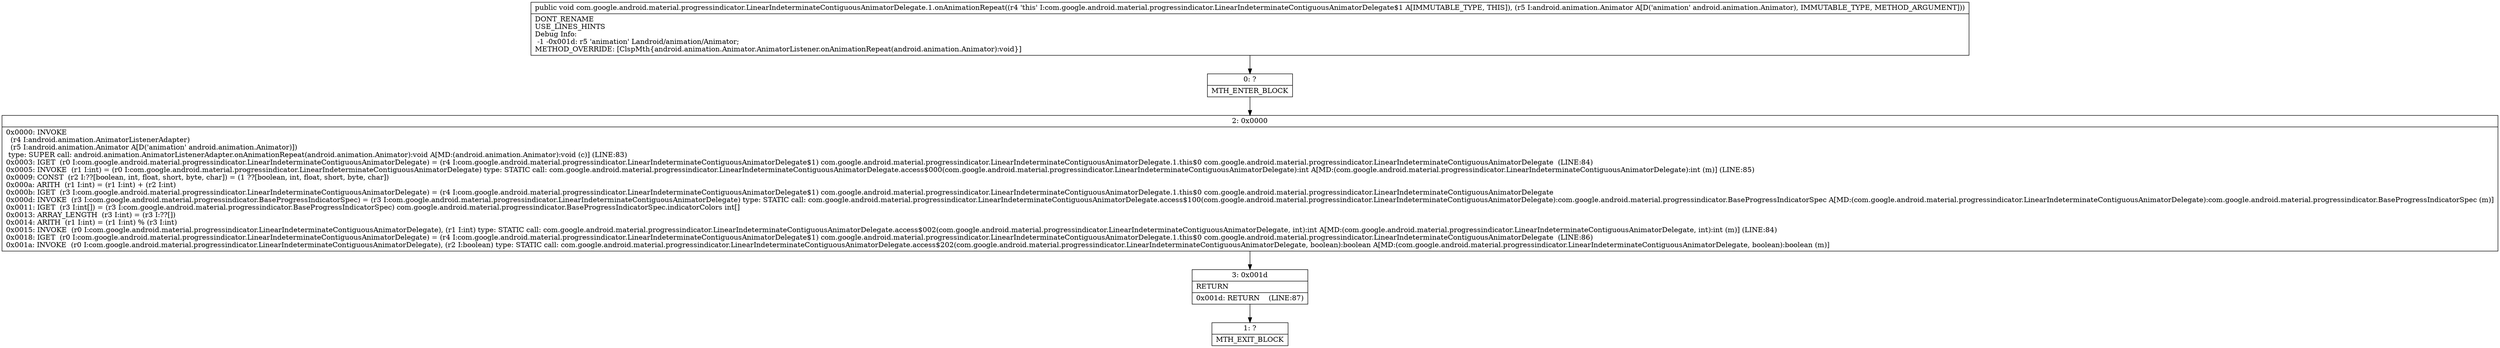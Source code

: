 digraph "CFG forcom.google.android.material.progressindicator.LinearIndeterminateContiguousAnimatorDelegate.1.onAnimationRepeat(Landroid\/animation\/Animator;)V" {
Node_0 [shape=record,label="{0\:\ ?|MTH_ENTER_BLOCK\l}"];
Node_2 [shape=record,label="{2\:\ 0x0000|0x0000: INVOKE  \l  (r4 I:android.animation.AnimatorListenerAdapter)\l  (r5 I:android.animation.Animator A[D('animation' android.animation.Animator)])\l type: SUPER call: android.animation.AnimatorListenerAdapter.onAnimationRepeat(android.animation.Animator):void A[MD:(android.animation.Animator):void (c)] (LINE:83)\l0x0003: IGET  (r0 I:com.google.android.material.progressindicator.LinearIndeterminateContiguousAnimatorDelegate) = (r4 I:com.google.android.material.progressindicator.LinearIndeterminateContiguousAnimatorDelegate$1) com.google.android.material.progressindicator.LinearIndeterminateContiguousAnimatorDelegate.1.this$0 com.google.android.material.progressindicator.LinearIndeterminateContiguousAnimatorDelegate  (LINE:84)\l0x0005: INVOKE  (r1 I:int) = (r0 I:com.google.android.material.progressindicator.LinearIndeterminateContiguousAnimatorDelegate) type: STATIC call: com.google.android.material.progressindicator.LinearIndeterminateContiguousAnimatorDelegate.access$000(com.google.android.material.progressindicator.LinearIndeterminateContiguousAnimatorDelegate):int A[MD:(com.google.android.material.progressindicator.LinearIndeterminateContiguousAnimatorDelegate):int (m)] (LINE:85)\l0x0009: CONST  (r2 I:??[boolean, int, float, short, byte, char]) = (1 ??[boolean, int, float, short, byte, char]) \l0x000a: ARITH  (r1 I:int) = (r1 I:int) + (r2 I:int) \l0x000b: IGET  (r3 I:com.google.android.material.progressindicator.LinearIndeterminateContiguousAnimatorDelegate) = (r4 I:com.google.android.material.progressindicator.LinearIndeterminateContiguousAnimatorDelegate$1) com.google.android.material.progressindicator.LinearIndeterminateContiguousAnimatorDelegate.1.this$0 com.google.android.material.progressindicator.LinearIndeterminateContiguousAnimatorDelegate \l0x000d: INVOKE  (r3 I:com.google.android.material.progressindicator.BaseProgressIndicatorSpec) = (r3 I:com.google.android.material.progressindicator.LinearIndeterminateContiguousAnimatorDelegate) type: STATIC call: com.google.android.material.progressindicator.LinearIndeterminateContiguousAnimatorDelegate.access$100(com.google.android.material.progressindicator.LinearIndeterminateContiguousAnimatorDelegate):com.google.android.material.progressindicator.BaseProgressIndicatorSpec A[MD:(com.google.android.material.progressindicator.LinearIndeterminateContiguousAnimatorDelegate):com.google.android.material.progressindicator.BaseProgressIndicatorSpec (m)]\l0x0011: IGET  (r3 I:int[]) = (r3 I:com.google.android.material.progressindicator.BaseProgressIndicatorSpec) com.google.android.material.progressindicator.BaseProgressIndicatorSpec.indicatorColors int[] \l0x0013: ARRAY_LENGTH  (r3 I:int) = (r3 I:??[]) \l0x0014: ARITH  (r1 I:int) = (r1 I:int) % (r3 I:int) \l0x0015: INVOKE  (r0 I:com.google.android.material.progressindicator.LinearIndeterminateContiguousAnimatorDelegate), (r1 I:int) type: STATIC call: com.google.android.material.progressindicator.LinearIndeterminateContiguousAnimatorDelegate.access$002(com.google.android.material.progressindicator.LinearIndeterminateContiguousAnimatorDelegate, int):int A[MD:(com.google.android.material.progressindicator.LinearIndeterminateContiguousAnimatorDelegate, int):int (m)] (LINE:84)\l0x0018: IGET  (r0 I:com.google.android.material.progressindicator.LinearIndeterminateContiguousAnimatorDelegate) = (r4 I:com.google.android.material.progressindicator.LinearIndeterminateContiguousAnimatorDelegate$1) com.google.android.material.progressindicator.LinearIndeterminateContiguousAnimatorDelegate.1.this$0 com.google.android.material.progressindicator.LinearIndeterminateContiguousAnimatorDelegate  (LINE:86)\l0x001a: INVOKE  (r0 I:com.google.android.material.progressindicator.LinearIndeterminateContiguousAnimatorDelegate), (r2 I:boolean) type: STATIC call: com.google.android.material.progressindicator.LinearIndeterminateContiguousAnimatorDelegate.access$202(com.google.android.material.progressindicator.LinearIndeterminateContiguousAnimatorDelegate, boolean):boolean A[MD:(com.google.android.material.progressindicator.LinearIndeterminateContiguousAnimatorDelegate, boolean):boolean (m)]\l}"];
Node_3 [shape=record,label="{3\:\ 0x001d|RETURN\l|0x001d: RETURN    (LINE:87)\l}"];
Node_1 [shape=record,label="{1\:\ ?|MTH_EXIT_BLOCK\l}"];
MethodNode[shape=record,label="{public void com.google.android.material.progressindicator.LinearIndeterminateContiguousAnimatorDelegate.1.onAnimationRepeat((r4 'this' I:com.google.android.material.progressindicator.LinearIndeterminateContiguousAnimatorDelegate$1 A[IMMUTABLE_TYPE, THIS]), (r5 I:android.animation.Animator A[D('animation' android.animation.Animator), IMMUTABLE_TYPE, METHOD_ARGUMENT]))  | DONT_RENAME\lUSE_LINES_HINTS\lDebug Info:\l  \-1 \-0x001d: r5 'animation' Landroid\/animation\/Animator;\lMETHOD_OVERRIDE: [ClspMth\{android.animation.Animator.AnimatorListener.onAnimationRepeat(android.animation.Animator):void\}]\l}"];
MethodNode -> Node_0;Node_0 -> Node_2;
Node_2 -> Node_3;
Node_3 -> Node_1;
}


